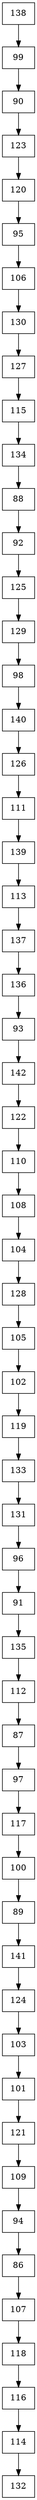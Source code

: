 digraph G {
  node [shape=record];
  node0 [label="{138}"];
  node0 -> node1;
  node1 [label="{99}"];
  node1 -> node2;
  node2 [label="{90}"];
  node2 -> node3;
  node3 [label="{123}"];
  node3 -> node4;
  node4 [label="{120}"];
  node4 -> node5;
  node5 [label="{95}"];
  node5 -> node6;
  node6 [label="{106}"];
  node6 -> node7;
  node7 [label="{130}"];
  node7 -> node8;
  node8 [label="{127}"];
  node8 -> node9;
  node9 [label="{115}"];
  node9 -> node10;
  node10 [label="{134}"];
  node10 -> node11;
  node11 [label="{88}"];
  node11 -> node12;
  node12 [label="{92}"];
  node12 -> node13;
  node13 [label="{125}"];
  node13 -> node14;
  node14 [label="{129}"];
  node14 -> node15;
  node15 [label="{98}"];
  node15 -> node16;
  node16 [label="{140}"];
  node16 -> node17;
  node17 [label="{126}"];
  node17 -> node18;
  node18 [label="{111}"];
  node18 -> node19;
  node19 [label="{139}"];
  node19 -> node20;
  node20 [label="{113}"];
  node20 -> node21;
  node21 [label="{137}"];
  node21 -> node22;
  node22 [label="{136}"];
  node22 -> node23;
  node23 [label="{93}"];
  node23 -> node24;
  node24 [label="{142}"];
  node24 -> node25;
  node25 [label="{122}"];
  node25 -> node26;
  node26 [label="{110}"];
  node26 -> node27;
  node27 [label="{108}"];
  node27 -> node28;
  node28 [label="{104}"];
  node28 -> node29;
  node29 [label="{128}"];
  node29 -> node30;
  node30 [label="{105}"];
  node30 -> node31;
  node31 [label="{102}"];
  node31 -> node32;
  node32 [label="{119}"];
  node32 -> node33;
  node33 [label="{133}"];
  node33 -> node34;
  node34 [label="{131}"];
  node34 -> node35;
  node35 [label="{96}"];
  node35 -> node36;
  node36 [label="{91}"];
  node36 -> node37;
  node37 [label="{135}"];
  node37 -> node38;
  node38 [label="{112}"];
  node38 -> node39;
  node39 [label="{87}"];
  node39 -> node40;
  node40 [label="{97}"];
  node40 -> node41;
  node41 [label="{117}"];
  node41 -> node42;
  node42 [label="{100}"];
  node42 -> node43;
  node43 [label="{89}"];
  node43 -> node44;
  node44 [label="{141}"];
  node44 -> node45;
  node45 [label="{124}"];
  node45 -> node46;
  node46 [label="{103}"];
  node46 -> node47;
  node47 [label="{101}"];
  node47 -> node48;
  node48 [label="{121}"];
  node48 -> node49;
  node49 [label="{109}"];
  node49 -> node50;
  node50 [label="{94}"];
  node50 -> node51;
  node51 [label="{86}"];
  node51 -> node52;
  node52 [label="{107}"];
  node52 -> node53;
  node53 [label="{118}"];
  node53 -> node54;
  node54 [label="{116}"];
  node54 -> node55;
  node55 [label="{114}"];
  node55 -> node56;
  node56 [label="{132}"];
}

